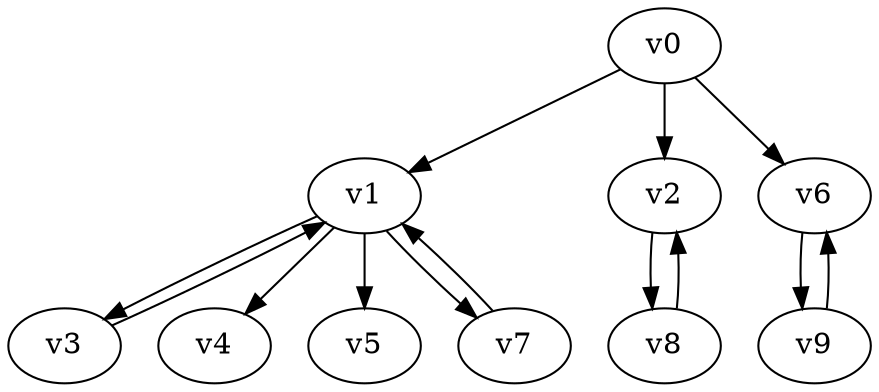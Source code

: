 digraph test011 {
    v0 [name="v0", player=0, weight=10];
    v1 [name="v1", player=1, weight=1];
    v2 [name="v2", player=0, weight=4];
    v3 [name="v3", player=1, weight=14];
    v4 [name="v4", player=0, weight=8];
    v5 [name="v5", player=1, weight=5];
    v6 [name="v6", player=0, weight=7];
    v7 [name="v7", player=1, weight=11];
    v8 [name="v8", player=0, weight=2];
    v9 [name="v9", player=1, weight=2];
    v0 -> v1;
    v0 -> v2;
    v1 -> v3;
    v3 -> v1;
    v1 -> v4;
    v1 -> v5;
    v0 -> v6;
    v1 -> v7;
    v7 -> v1;
    v2 -> v8;
    v6 -> v9;
    v9 -> v6;
    v8 -> v2;
}
